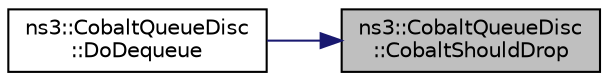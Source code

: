 digraph "ns3::CobaltQueueDisc::CobaltShouldDrop"
{
 // LATEX_PDF_SIZE
  edge [fontname="Helvetica",fontsize="10",labelfontname="Helvetica",labelfontsize="10"];
  node [fontname="Helvetica",fontsize="10",shape=record];
  rankdir="RL";
  Node1 [label="ns3::CobaltQueueDisc\l::CobaltShouldDrop",height=0.2,width=0.4,color="black", fillcolor="grey75", style="filled", fontcolor="black",tooltip="Called to decide whether the current packet should be dropped based on decisions taken by Blue and Co..."];
  Node1 -> Node2 [dir="back",color="midnightblue",fontsize="10",style="solid",fontname="Helvetica"];
  Node2 [label="ns3::CobaltQueueDisc\l::DoDequeue",height=0.2,width=0.4,color="black", fillcolor="white", style="filled",URL="$classns3_1_1_cobalt_queue_disc.html#a1c62d3ba0ac9ff28b4779337ef0c36f7",tooltip="This function actually extracts a packet from the queue disc."];
}
